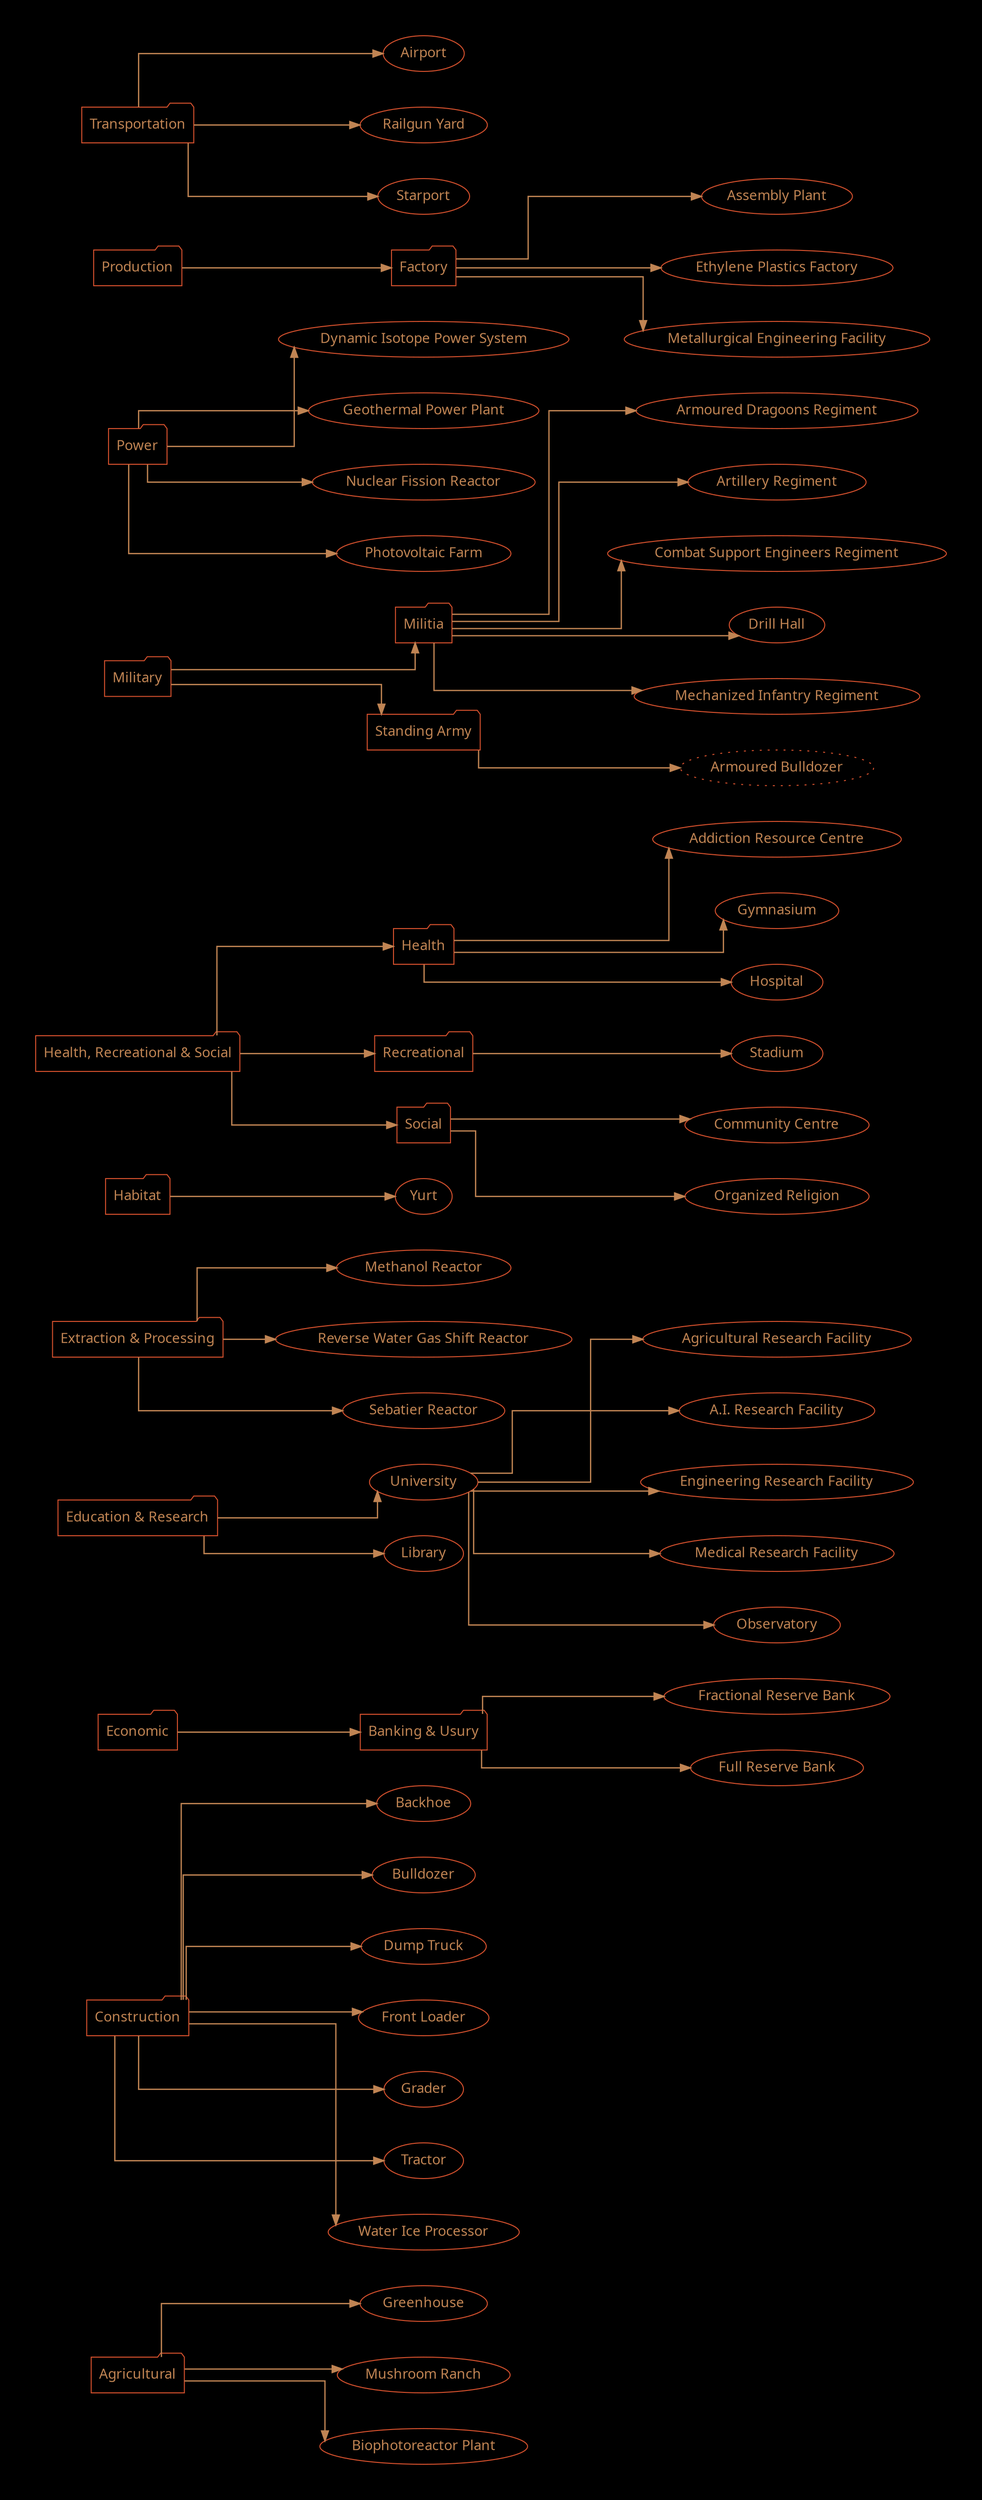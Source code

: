 /*
  This is part of the Avaneya Project Crew Handbook.
  Copyright (C) 2010, 2011, 2012
    Kshatra Corp.
  See the file License for copying conditions.
  
  To manually compile:
      $ sudo aptitude install graphviz
      $ dot -Tpdf Basic_User_Units.dot.gv -o Units.pdf
*/

// Basic user units graph...
digraph Basic_User_Units 
{
    // Graph attributes...
	bgcolor="black";
	margin="0";
	rankdir="LR";
//    ranksep="1";
    splines="ortho";
    pad="0.5,0.5";
    concentrate="true";
    nodesep="0.5";

	// Node attributes...
	node[color="#d3502dff"];
	node[fillcolor="gray10"];
    node[fontcolor="#c08453ff"];
    node[fontname="Ubuntu"];
	
	// Edge attributes...
	edge[color="#c08453ff"];
	edge[penwidth="1.3"];

    /* Root to categories...
    "Units"[shape=folder];
    "Units" -> "Agricultural";
    "Units" -> "Construction";
    "Units" -> "Economic";
    "Units" -> "Education & Research";
    "Units" -> "Extraction & Processing";
    "Units" -> "Habitat";
    "Units" -> "Health, Recreational & Social";
    "Units" -> "Military";
    "Units" -> "Power";
    "Units" -> "Production";
    "Units" -> "Transportation";*/

    // Agricultural units...
    subgraph Agricultural
    {
	    // Cluster attributes...
	    color="#c08453ff";
	    
        // Category root...
        "Agricultural"[shape=folder];
        
        // Units...
        "Agricultural" -> "Greenhouse";
        "Agricultural" -> "Mushroom Ranch";
        "Agricultural" -> "Biophotoreactor Plant";
    }
    
    // Construction units...
    subgraph Construction
    {
	    // Cluster attributes...
	    color="#c08453ff";
	    
        // Category root...
        "Construction"[shape=folder];
        
        // Units...
        "Construction" -> "Backhoe";
        "Construction" -> "Bulldozer";
        "Construction" -> "Dump Truck";
        "Construction" -> "Front Loader";
        "Construction" -> "Grader";
        "Construction" -> "Tractor";
        "Construction" -> "Water Ice Processor";
    }

    // Economic units...
    subgraph Economic
    {
	    // Cluster attributes...
	    color="#c08453ff";
	    
        // Categories...
        "Economic"[shape=folder];
        "Banking & Usury"[shape=folder];
       
        // Units...
        "Economic" -> "Banking & Usury"
        "Banking & Usury" -> "Fractional Reserve Bank";
        "Banking & Usury" -> "Full Reserve Bank";
    }

    // Education & Research units...
    subgraph Education_and_Research
    {
	    // Cluster attributes...
	    color="#c08453ff";
	    
        // Category root...
        "Education & Research"[shape=folder];
        
        // Units...
        "Education & Research" -> "University";
        "Education & Research" -> "Library";
        "University" -> "Agricultural Research Facility";
        "University" -> "A.I. Research Facility";
        "University" -> "Engineering Research Facility";
        "University" -> "Medical Research Facility";
        "University" -> "Observatory";
    }
    
    // Extraction units...
    subgraph Extraction_and_Processing
    {
        // Category root...
        "Extraction & Processing"[shape=folder];
        
        // Units...
//        "Extraction & Processing" -> "Gas Extractor";
        "Extraction & Processing" -> "Methanol Reactor";
        "Extraction & Processing" -> "Reverse Water Gas Shift Reactor";
        "Extraction & Processing" -> "Sebatier Reactor";
    }

    // Habitat units...
    subgraph Habitat
    {
        // Category root...
        "Habitat"[shape=folder];
        
        // Units...
        "Habitat" -> "Yurt";
    }

    // Health, recreational, and social units...
    subgraph Health_Recreational_and_Social
    {
        // Categories...
        "Health, Recreational & Social"[shape=folder];
        "Health"[shape=folder];
        "Health, Recreational & Social" -> "Health";
        "Recreational"[shape=folder];
        "Health, Recreational & Social" -> "Recreational";
        "Social"[shape=folder];
        "Health, Recreational & Social" -> "Social";
        
        // Units...
        "Health" -> "Addiction Resource Centre";
        "Health" -> "Gymnasium";
        "Health" -> "Hospital";
        "Recreational" -> "Stadium";
        "Social" -> "Community Centre";
        "Social" -> "Organized Religion";
    }

    // Military units...
    subgraph Military
    {
        // Categories...
        "Military"[shape=folder];
        "Militia"[shape=folder];
        "Military" -> "Militia";
        "Standing Army"[shape=folder];
        "Military" -> "Standing Army";
        
        // Units...
        "Militia" -> "Armoured Dragoons Regiment";
        "Militia" -> "Artillery Regiment";
        "Militia" -> "Combat Support Engineers Regiment";
        "Militia" -> "Drill Hall";
        "Militia" -> "Mechanized Infantry Regiment";
        "Standing Army" -> "Armoured Bulldozer";
        "Armoured Bulldozer"[style=dotted];
    }

    // Power units...
    subgraph Power
    {
        // Category root...
        "Power"[shape=folder];
        
        // Units...
        "Power" -> "Dynamic Isotope Power System";
        "Power" -> "Geothermal Power Plant";
        "Power" -> "Nuclear Fission Reactor";
        "Power" -> "Photovoltaic Farm";
    }

    // Production units...
    subgraph Production
    {
        // Categories...
        "Production"[shape=folder];
        "Factory"[shape=folder];
        "Production" -> "Factory";

        // Units...
        "Factory" -> "Assembly Plant";
        "Factory" -> "Ethylene Plastics Factory";
        "Factory" -> "Metallurgical Engineering Facility";
    }

    // Transportation units...
    subgraph Transportation
    {
        // Categories...
        "Transportation"[shape=folder];

        // Units...
        "Transportation" -> "Airport";
        "Transportation" -> "Railgun Yard";
        "Transportation" -> "Starport";
        
    }
}

